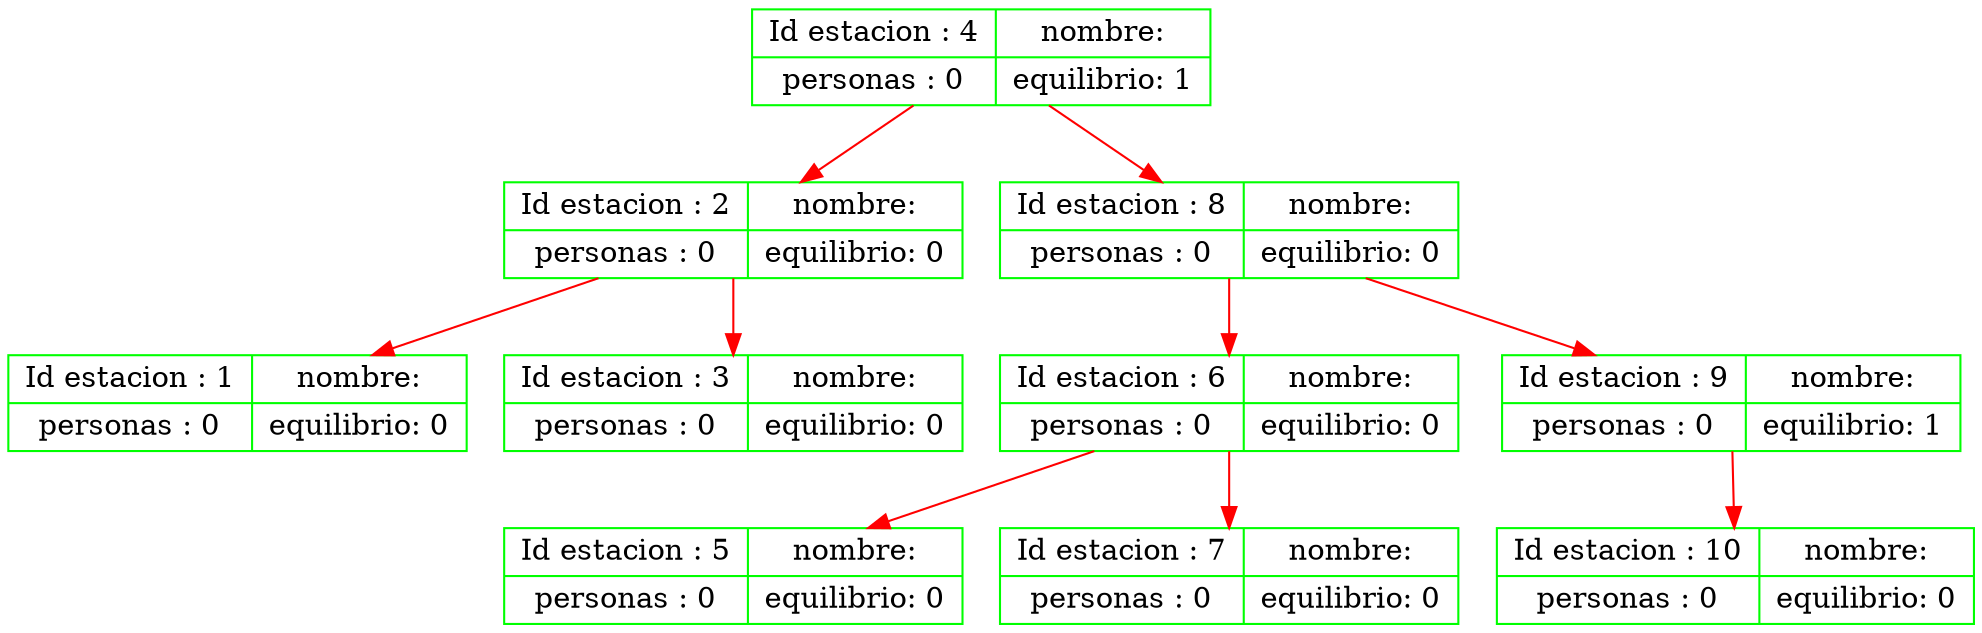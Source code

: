 digraph g { 
nod1 [shape=record ,color="green", label= " { Id estacion : 1 |  personas : 0 } | { nombre: | equilibrio: 0 }  "] ; 
nod2 [shape=record ,color="green", label= " { Id estacion : 2 |  personas : 0 } | { nombre: | equilibrio: 0 }  "] ; 
nod3 [shape=record ,color="green", label= " { Id estacion : 3 |  personas : 0 } | { nombre: | equilibrio: 0 }  "] ; 
nod4 [shape=record ,color="green", label= " { Id estacion : 4 |  personas : 0 } | { nombre: | equilibrio: 1 }  "] ; 
nod5 [shape=record ,color="green", label= " { Id estacion : 5 |  personas : 0 } | { nombre: | equilibrio: 0 }  "] ; 
nod6 [shape=record ,color="green", label= " { Id estacion : 6 |  personas : 0 } | { nombre: | equilibrio: 0 }  "] ; 
nod7 [shape=record ,color="green", label= " { Id estacion : 7 |  personas : 0 } | { nombre: | equilibrio: 0 }  "] ; 
nod8 [shape=record ,color="green", label= " { Id estacion : 8 |  personas : 0 } | { nombre: | equilibrio: 0 }  "] ; 
nod9 [shape=record ,color="green", label= " { Id estacion : 9 |  personas : 0 } | { nombre: | equilibrio: 1 }  "] ; 
nod10 [shape=record ,color="green", label= " { Id estacion : 10 |  personas : 0 } | { nombre: | equilibrio: 0 }  "] ; 

nod2 -> nod1 [color = red] ; 
nod2 -> nod3 [color = red] ; 
nod4 -> nod2 [color = red] ; 
nod4 -> nod8 [color = red] ; 
nod6 -> nod5 [color = red] ; 
nod6 -> nod7 [color = red] ; 
nod8 -> nod6 [color = red] ; 
nod8 -> nod9 [color = red] ; 
nod9 -> nod10 [color = red] ; 

} 
